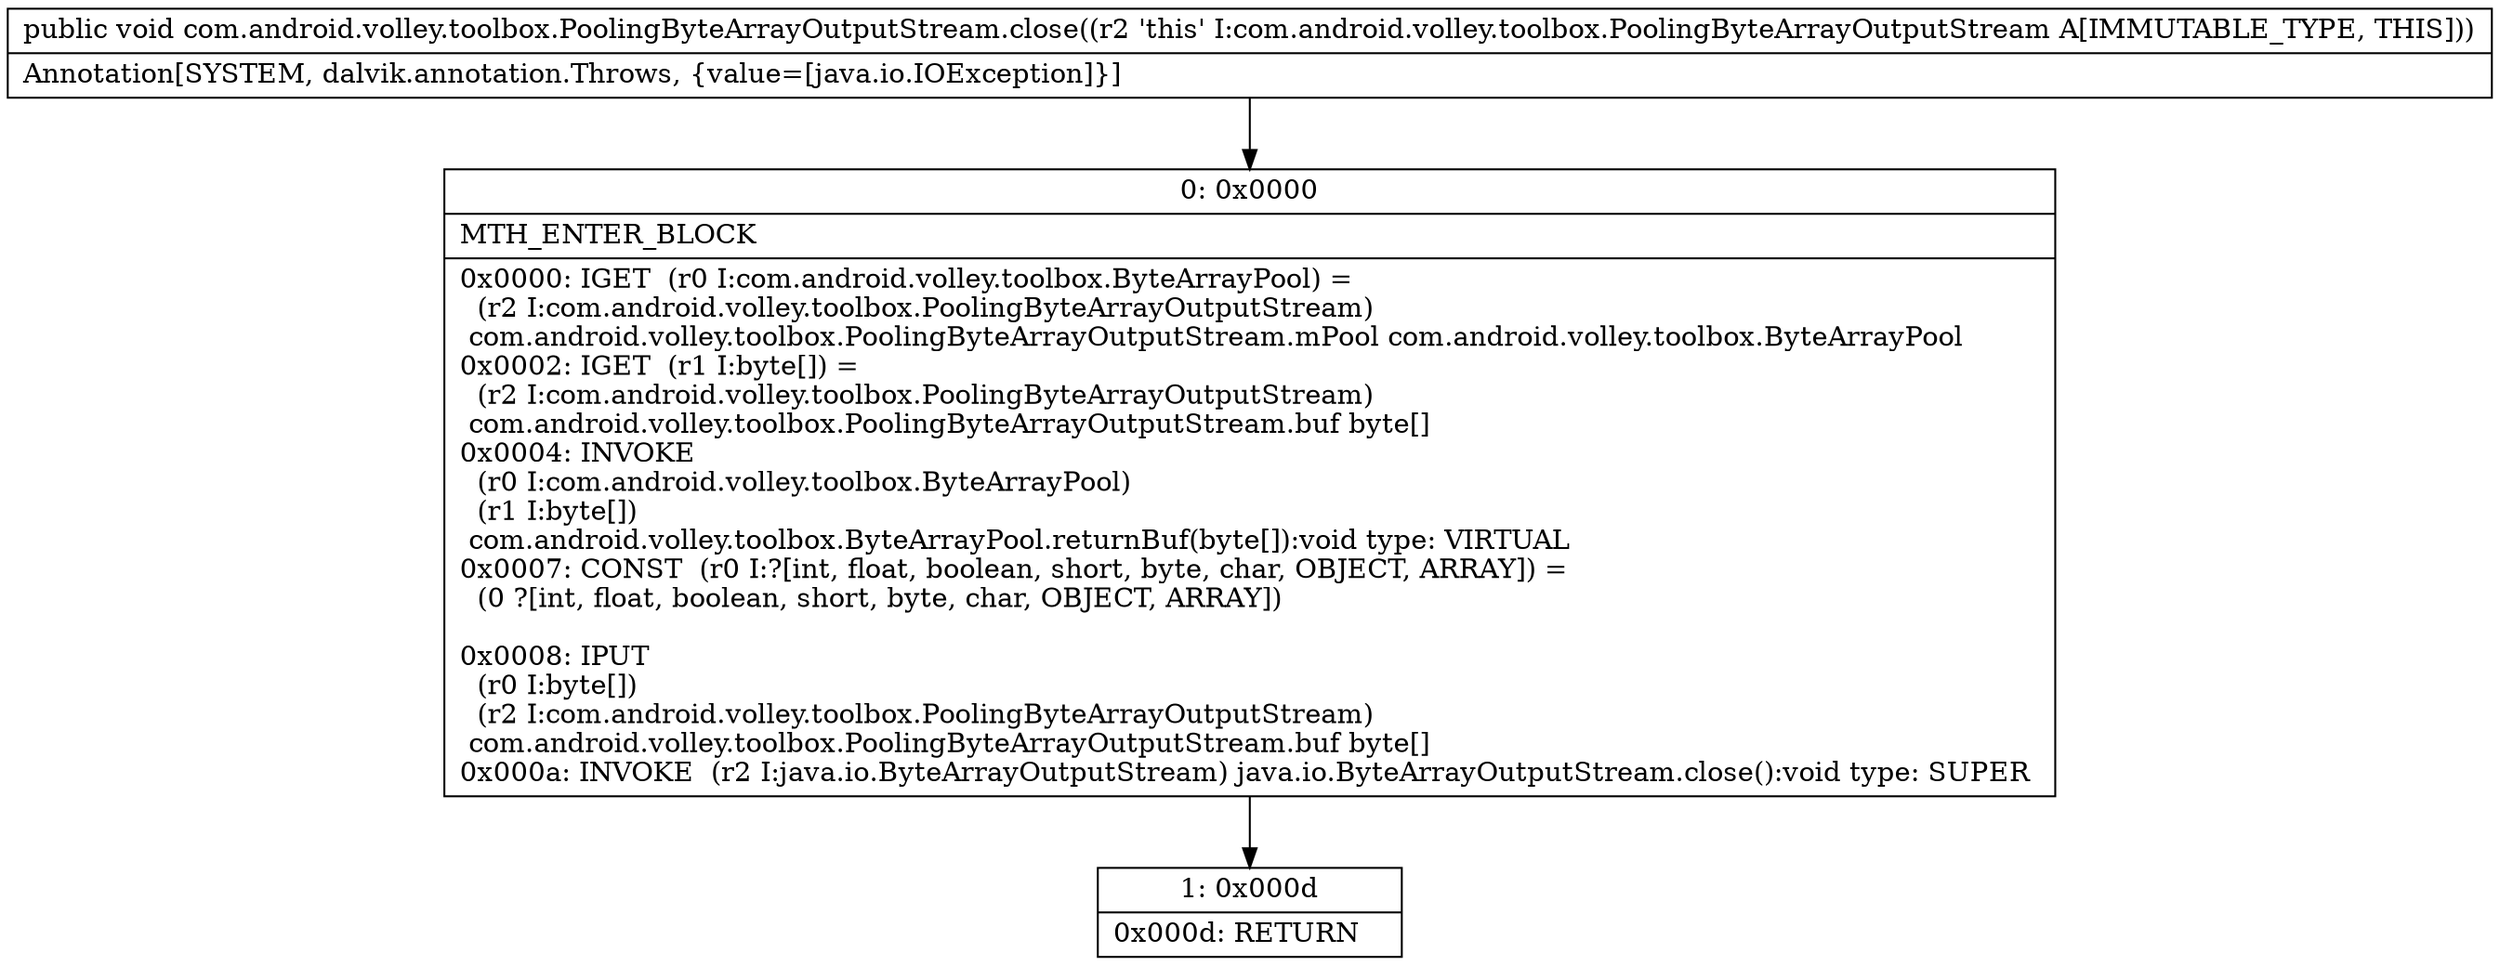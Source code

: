 digraph "CFG forcom.android.volley.toolbox.PoolingByteArrayOutputStream.close()V" {
Node_0 [shape=record,label="{0\:\ 0x0000|MTH_ENTER_BLOCK\l|0x0000: IGET  (r0 I:com.android.volley.toolbox.ByteArrayPool) = \l  (r2 I:com.android.volley.toolbox.PoolingByteArrayOutputStream)\l com.android.volley.toolbox.PoolingByteArrayOutputStream.mPool com.android.volley.toolbox.ByteArrayPool \l0x0002: IGET  (r1 I:byte[]) = \l  (r2 I:com.android.volley.toolbox.PoolingByteArrayOutputStream)\l com.android.volley.toolbox.PoolingByteArrayOutputStream.buf byte[] \l0x0004: INVOKE  \l  (r0 I:com.android.volley.toolbox.ByteArrayPool)\l  (r1 I:byte[])\l com.android.volley.toolbox.ByteArrayPool.returnBuf(byte[]):void type: VIRTUAL \l0x0007: CONST  (r0 I:?[int, float, boolean, short, byte, char, OBJECT, ARRAY]) = \l  (0 ?[int, float, boolean, short, byte, char, OBJECT, ARRAY])\l \l0x0008: IPUT  \l  (r0 I:byte[])\l  (r2 I:com.android.volley.toolbox.PoolingByteArrayOutputStream)\l com.android.volley.toolbox.PoolingByteArrayOutputStream.buf byte[] \l0x000a: INVOKE  (r2 I:java.io.ByteArrayOutputStream) java.io.ByteArrayOutputStream.close():void type: SUPER \l}"];
Node_1 [shape=record,label="{1\:\ 0x000d|0x000d: RETURN   \l}"];
MethodNode[shape=record,label="{public void com.android.volley.toolbox.PoolingByteArrayOutputStream.close((r2 'this' I:com.android.volley.toolbox.PoolingByteArrayOutputStream A[IMMUTABLE_TYPE, THIS]))  | Annotation[SYSTEM, dalvik.annotation.Throws, \{value=[java.io.IOException]\}]\l}"];
MethodNode -> Node_0;
Node_0 -> Node_1;
}

